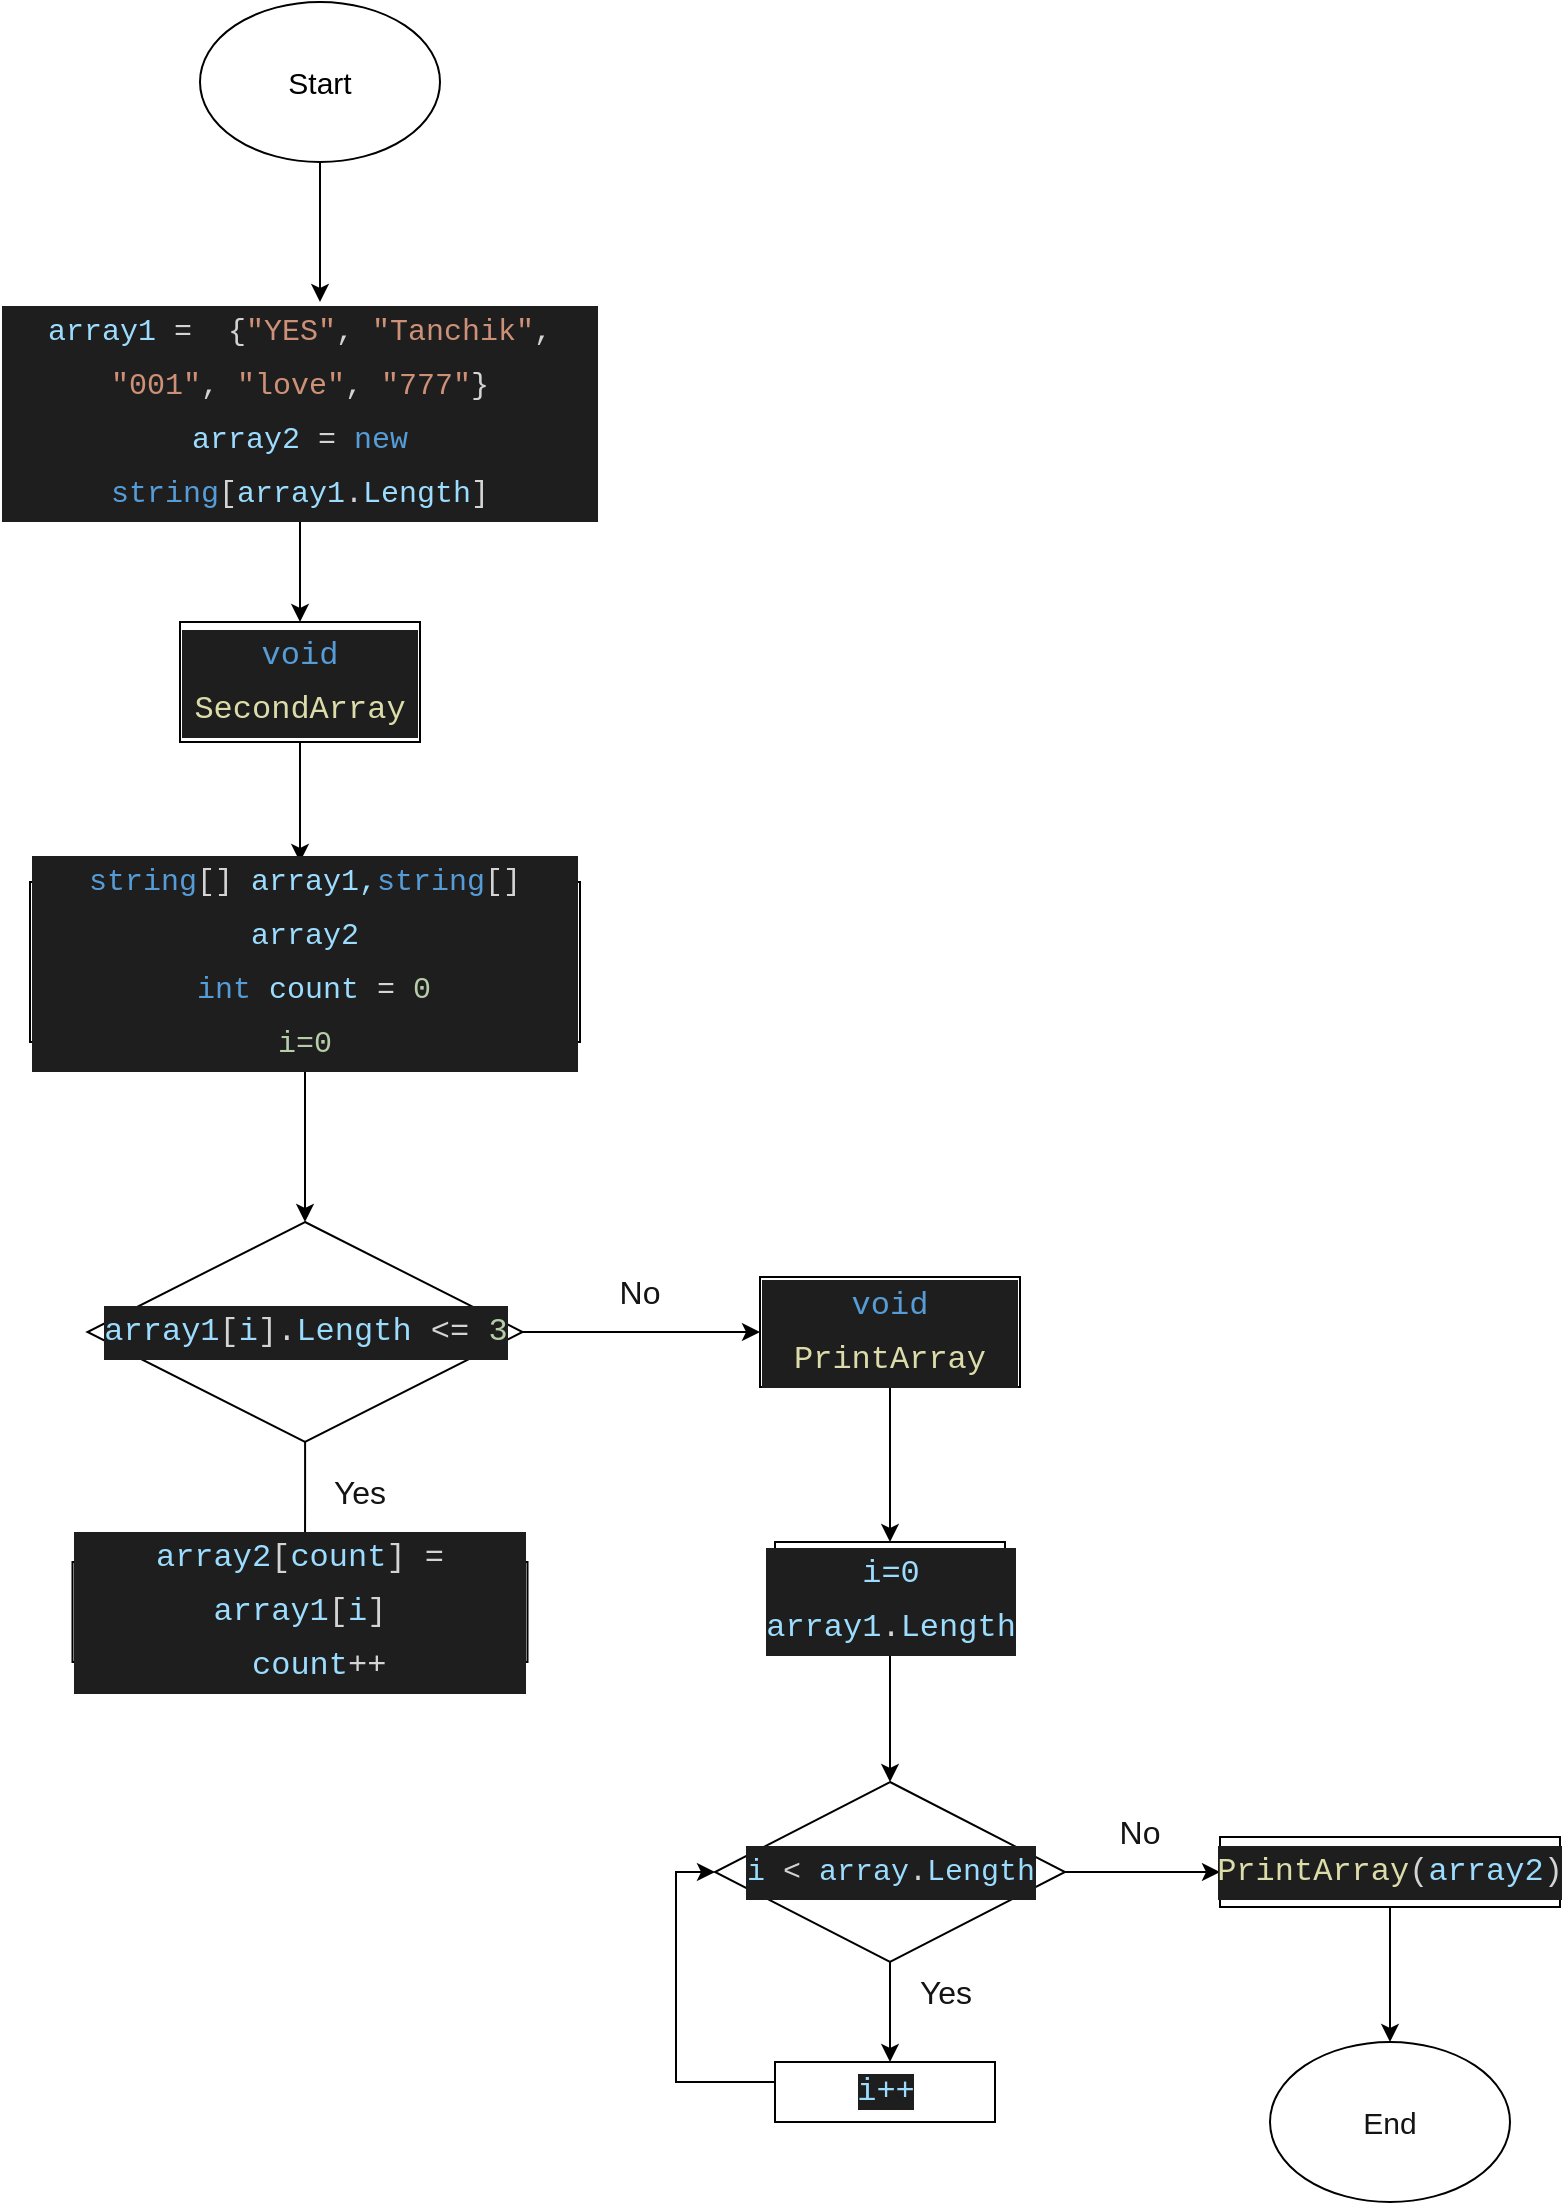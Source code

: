 <mxfile version="20.2.3" type="device"><diagram id="GibqWH78te2hJb7a7KM1" name="Page-1"><mxGraphModel dx="1422" dy="794" grid="1" gridSize="10" guides="1" tooltips="1" connect="1" arrows="1" fold="1" page="1" pageScale="1" pageWidth="827" pageHeight="1169" math="0" shadow="0"><root><mxCell id="0"/><mxCell id="1" parent="0"/><mxCell id="sqIH6D24i1pnVPbXFfH2-3" style="edgeStyle=orthogonalEdgeStyle;rounded=0;orthogonalLoop=1;jettySize=auto;html=1;" edge="1" parent="1" source="sqIH6D24i1pnVPbXFfH2-1"><mxGeometry relative="1" as="geometry"><mxPoint x="160" y="190" as="targetPoint"/><Array as="points"><mxPoint x="160" y="190"/></Array></mxGeometry></mxCell><mxCell id="sqIH6D24i1pnVPbXFfH2-1" value="&lt;font style=&quot;font-size: 15px;&quot;&gt;Start&lt;/font&gt;" style="ellipse;whiteSpace=wrap;html=1;" vertex="1" parent="1"><mxGeometry x="100" y="40" width="120" height="80" as="geometry"/></mxCell><mxCell id="sqIH6D24i1pnVPbXFfH2-5" style="edgeStyle=orthogonalEdgeStyle;rounded=0;orthogonalLoop=1;jettySize=auto;html=1;entryX=0.5;entryY=0;entryDx=0;entryDy=0;fontSize=16;fontColor=#141414;" edge="1" parent="1" source="sqIH6D24i1pnVPbXFfH2-2" target="sqIH6D24i1pnVPbXFfH2-4"><mxGeometry relative="1" as="geometry"/></mxCell><mxCell id="sqIH6D24i1pnVPbXFfH2-2" value="&lt;div style=&quot;color: rgb(212, 212, 212); background-color: rgb(30, 30, 30); font-family: Consolas, &amp;quot;Courier New&amp;quot;, monospace; line-height: 27px; font-size: 15px;&quot;&gt;&lt;font style=&quot;font-size: 15px;&quot;&gt;&lt;span style=&quot;color: rgb(156, 220, 254);&quot;&gt;array1&lt;/span&gt; = &amp;nbsp;{&lt;span style=&quot;color: rgb(206, 145, 120);&quot;&gt;&quot;YES&quot;&lt;/span&gt;, &lt;span style=&quot;color: rgb(206, 145, 120);&quot;&gt;&quot;Tanchik&quot;&lt;/span&gt;, &lt;span style=&quot;color: rgb(206, 145, 120);&quot;&gt;&quot;001&quot;&lt;/span&gt;, &lt;span style=&quot;color: rgb(206, 145, 120);&quot;&gt;&quot;love&quot;&lt;/span&gt;, &lt;span style=&quot;color: rgb(206, 145, 120);&quot;&gt;&quot;777&quot;&lt;/span&gt;}&lt;/font&gt;&lt;/div&gt;&lt;div style=&quot;color: rgb(212, 212, 212); background-color: rgb(30, 30, 30); font-family: Consolas, &amp;quot;Courier New&amp;quot;, monospace; line-height: 27px; font-size: 15px;&quot;&gt;&lt;div style=&quot;line-height: 27px;&quot;&gt;&lt;font style=&quot;font-size: 15px;&quot;&gt;&lt;span style=&quot;color: rgb(156, 220, 254);&quot;&gt;array2&lt;/span&gt; = &lt;span style=&quot;color: rgb(86, 156, 214);&quot;&gt;new&lt;/span&gt; &lt;span style=&quot;color: rgb(86, 156, 214);&quot;&gt;string&lt;/span&gt;[&lt;span style=&quot;color: rgb(156, 220, 254);&quot;&gt;array1&lt;/span&gt;.&lt;span style=&quot;color: rgb(156, 220, 254);&quot;&gt;Length&lt;/span&gt;]&lt;/font&gt;&lt;/div&gt;&lt;/div&gt;" style="rounded=0;whiteSpace=wrap;html=1;strokeColor=none;fillColor=none;" vertex="1" parent="1"><mxGeometry y="200" width="300" height="90" as="geometry"/></mxCell><mxCell id="sqIH6D24i1pnVPbXFfH2-7" style="edgeStyle=orthogonalEdgeStyle;rounded=0;orthogonalLoop=1;jettySize=auto;html=1;fontSize=15;fontColor=#141414;" edge="1" parent="1" source="sqIH6D24i1pnVPbXFfH2-4"><mxGeometry relative="1" as="geometry"><mxPoint x="150" y="470" as="targetPoint"/></mxGeometry></mxCell><mxCell id="sqIH6D24i1pnVPbXFfH2-4" value="&lt;div style=&quot;color: rgb(212, 212, 212); background-color: rgb(30, 30, 30); font-family: Consolas, &amp;quot;Courier New&amp;quot;, monospace; line-height: 27px;&quot;&gt;&lt;span style=&quot;color: #569cd6;&quot;&gt;void&lt;/span&gt; &lt;span style=&quot;color: #dcdcaa;&quot;&gt;SecondArray&lt;/span&gt;&lt;/div&gt;" style="rounded=0;whiteSpace=wrap;html=1;fontSize=16;fontColor=#FAFFFB;fillColor=none;" vertex="1" parent="1"><mxGeometry x="90" y="350" width="120" height="60" as="geometry"/></mxCell><mxCell id="sqIH6D24i1pnVPbXFfH2-9" style="edgeStyle=orthogonalEdgeStyle;rounded=0;orthogonalLoop=1;jettySize=auto;html=1;entryX=0.5;entryY=0;entryDx=0;entryDy=0;fontSize=16;fontColor=#141414;" edge="1" parent="1" source="sqIH6D24i1pnVPbXFfH2-6" target="sqIH6D24i1pnVPbXFfH2-8"><mxGeometry relative="1" as="geometry"/></mxCell><mxCell id="sqIH6D24i1pnVPbXFfH2-6" value="&lt;div style=&quot;color: rgb(212, 212, 212); background-color: rgb(30, 30, 30); font-family: Consolas, &amp;quot;Courier New&amp;quot;, monospace; line-height: 27px; font-size: 15px;&quot;&gt;&lt;font style=&quot;font-size: 15px;&quot;&gt;&lt;span style=&quot;color: rgb(86, 156, 214);&quot;&gt;string&lt;/span&gt;[] &lt;span style=&quot;color: rgb(156, 220, 254);&quot;&gt;array1,&lt;/span&gt;&lt;span style=&quot;color: rgb(86, 156, 214);&quot;&gt;string&lt;/span&gt;[] &lt;span style=&quot;color: rgb(156, 220, 254);&quot;&gt;array2&lt;/span&gt;&lt;/font&gt;&lt;/div&gt;&lt;div style=&quot;color: rgb(212, 212, 212); background-color: rgb(30, 30, 30); font-family: Consolas, &amp;quot;Courier New&amp;quot;, monospace; line-height: 27px; font-size: 15px;&quot;&gt;&lt;font style=&quot;font-size: 15px;&quot;&gt;&lt;span style=&quot;color: rgb(156, 220, 254);&quot;&gt;&amp;nbsp;&lt;/span&gt;&lt;span style=&quot;color: rgb(86, 156, 214);&quot;&gt;int&lt;/span&gt; &lt;span style=&quot;color: rgb(156, 220, 254);&quot;&gt;count&lt;/span&gt; = &lt;span style=&quot;color: rgb(181, 206, 168);&quot;&gt;0&lt;/span&gt;&lt;/font&gt;&lt;/div&gt;&lt;div style=&quot;background-color: rgb(30, 30, 30); font-family: Consolas, &amp;quot;Courier New&amp;quot;, monospace; line-height: 27px; font-size: 15px;&quot;&gt;&lt;font style=&quot;font-size: 15px;&quot; color=&quot;#b5cea8&quot;&gt;i=0&lt;/font&gt;&lt;/div&gt;" style="rounded=0;whiteSpace=wrap;html=1;fontSize=16;fontColor=#141414;fillColor=none;" vertex="1" parent="1"><mxGeometry x="15" y="480" width="275" height="80" as="geometry"/></mxCell><mxCell id="sqIH6D24i1pnVPbXFfH2-11" style="edgeStyle=orthogonalEdgeStyle;rounded=0;orthogonalLoop=1;jettySize=auto;html=1;fontSize=16;fontColor=#141414;" edge="1" parent="1" source="sqIH6D24i1pnVPbXFfH2-8"><mxGeometry relative="1" as="geometry"><mxPoint x="152.5" y="820" as="targetPoint"/></mxGeometry></mxCell><mxCell id="sqIH6D24i1pnVPbXFfH2-15" style="edgeStyle=orthogonalEdgeStyle;rounded=0;orthogonalLoop=1;jettySize=auto;html=1;entryX=0;entryY=0.5;entryDx=0;entryDy=0;fontSize=16;fontColor=#141414;" edge="1" parent="1" source="sqIH6D24i1pnVPbXFfH2-8" target="sqIH6D24i1pnVPbXFfH2-14"><mxGeometry relative="1" as="geometry"/></mxCell><mxCell id="sqIH6D24i1pnVPbXFfH2-8" value="&lt;div style=&quot;color: rgb(212, 212, 212); background-color: rgb(30, 30, 30); font-family: Consolas, &amp;quot;Courier New&amp;quot;, monospace; font-size: 16px; line-height: 27px;&quot;&gt;&lt;span style=&quot;color: #9cdcfe;&quot;&gt;array1&lt;/span&gt;[&lt;span style=&quot;color: #9cdcfe;&quot;&gt;i&lt;/span&gt;].&lt;span style=&quot;color: #9cdcfe;&quot;&gt;Length&lt;/span&gt; &amp;lt;= &lt;span style=&quot;color: #b5cea8;&quot;&gt;3&lt;/span&gt;&lt;/div&gt;" style="rhombus;whiteSpace=wrap;html=1;fontSize=15;fontColor=#141414;fillColor=none;" vertex="1" parent="1"><mxGeometry x="43.75" y="650" width="217.5" height="110" as="geometry"/></mxCell><mxCell id="sqIH6D24i1pnVPbXFfH2-10" value="&lt;div style=&quot;color: rgb(212, 212, 212); background-color: rgb(30, 30, 30); font-family: Consolas, &amp;quot;Courier New&amp;quot;, monospace; line-height: 27px;&quot;&gt;&lt;div&gt;&lt;span style=&quot;color: #9cdcfe;&quot;&gt;array2&lt;/span&gt;[&lt;span style=&quot;color: #9cdcfe;&quot;&gt;count&lt;/span&gt;] = &lt;span style=&quot;color: #9cdcfe;&quot;&gt;array1&lt;/span&gt;[&lt;span style=&quot;color: #9cdcfe;&quot;&gt;i&lt;/span&gt;]&lt;/div&gt;&lt;div&gt;&amp;nbsp;&amp;nbsp;&lt;span style=&quot;color: #9cdcfe;&quot;&gt;count&lt;/span&gt;++&lt;/div&gt;&lt;/div&gt;" style="rounded=0;whiteSpace=wrap;html=1;fontSize=16;fontColor=#141414;fillColor=none;" vertex="1" parent="1"><mxGeometry x="36.25" y="820" width="227.5" height="50" as="geometry"/></mxCell><mxCell id="sqIH6D24i1pnVPbXFfH2-12" value="Yes" style="text;html=1;strokeColor=none;fillColor=none;align=center;verticalAlign=middle;whiteSpace=wrap;rounded=0;fontSize=16;fontColor=#141414;" vertex="1" parent="1"><mxGeometry x="150" y="770" width="60" height="30" as="geometry"/></mxCell><mxCell id="sqIH6D24i1pnVPbXFfH2-13" value="No" style="text;html=1;strokeColor=none;fillColor=none;align=center;verticalAlign=middle;whiteSpace=wrap;rounded=0;fontSize=16;fontColor=#141414;" vertex="1" parent="1"><mxGeometry x="290" y="670" width="60" height="30" as="geometry"/></mxCell><mxCell id="sqIH6D24i1pnVPbXFfH2-17" style="edgeStyle=orthogonalEdgeStyle;rounded=0;orthogonalLoop=1;jettySize=auto;html=1;entryX=0.5;entryY=0;entryDx=0;entryDy=0;fontSize=16;fontColor=#141414;" edge="1" parent="1" source="sqIH6D24i1pnVPbXFfH2-14" target="sqIH6D24i1pnVPbXFfH2-16"><mxGeometry relative="1" as="geometry"/></mxCell><mxCell id="sqIH6D24i1pnVPbXFfH2-14" value="&lt;div style=&quot;color: rgb(212, 212, 212); background-color: rgb(30, 30, 30); font-family: Consolas, &amp;quot;Courier New&amp;quot;, monospace; line-height: 27px;&quot;&gt;&lt;span style=&quot;color: rgb(86, 156, 214);&quot;&gt;void&lt;/span&gt; &lt;span style=&quot;color: rgb(220, 220, 170);&quot;&gt;&lt;font style=&quot;font-size: 16px;&quot;&gt;PrintArray&lt;/font&gt;&lt;/span&gt;&lt;/div&gt;" style="rounded=0;whiteSpace=wrap;html=1;fontSize=16;fontColor=#141414;fillColor=none;" vertex="1" parent="1"><mxGeometry x="380" y="677.5" width="130" height="55" as="geometry"/></mxCell><mxCell id="sqIH6D24i1pnVPbXFfH2-19" style="edgeStyle=orthogonalEdgeStyle;rounded=0;orthogonalLoop=1;jettySize=auto;html=1;entryX=0.5;entryY=0;entryDx=0;entryDy=0;fontSize=15;fontColor=#141414;" edge="1" parent="1" source="sqIH6D24i1pnVPbXFfH2-16" target="sqIH6D24i1pnVPbXFfH2-18"><mxGeometry relative="1" as="geometry"/></mxCell><mxCell id="sqIH6D24i1pnVPbXFfH2-16" value="&lt;font style=&quot;font-size: 16px;&quot;&gt;&lt;br&gt;&lt;/font&gt;&lt;div style=&quot;color: rgb(212, 212, 212); background-color: rgb(30, 30, 30); font-family: Consolas, &amp;quot;Courier New&amp;quot;, monospace; font-weight: normal; line-height: 27px;&quot;&gt;&lt;div&gt;&lt;span style=&quot;color: #9cdcfe;&quot;&gt;&lt;font style=&quot;font-size: 16px;&quot;&gt;i=0&lt;/font&gt;&lt;/span&gt;&lt;/div&gt;&lt;div&gt;&lt;font style=&quot;font-size: 16px;&quot;&gt;&lt;span style=&quot;color: #9cdcfe;&quot;&gt;array1&lt;/span&gt;&lt;span style=&quot;color: #d4d4d4;&quot;&gt;.&lt;/span&gt;&lt;span style=&quot;color: #9cdcfe;&quot;&gt;Length&lt;/span&gt;&lt;/font&gt;&lt;/div&gt;&lt;/div&gt;" style="rounded=0;whiteSpace=wrap;html=1;fontSize=16;fontColor=#141414;fillColor=none;" vertex="1" parent="1"><mxGeometry x="387.5" y="810" width="115" height="40" as="geometry"/></mxCell><mxCell id="sqIH6D24i1pnVPbXFfH2-21" style="edgeStyle=orthogonalEdgeStyle;rounded=0;orthogonalLoop=1;jettySize=auto;html=1;fontSize=15;fontColor=#141414;" edge="1" parent="1" source="sqIH6D24i1pnVPbXFfH2-18"><mxGeometry relative="1" as="geometry"><mxPoint x="445" y="1070" as="targetPoint"/></mxGeometry></mxCell><mxCell id="sqIH6D24i1pnVPbXFfH2-23" style="edgeStyle=orthogonalEdgeStyle;rounded=0;orthogonalLoop=1;jettySize=auto;html=1;entryX=0;entryY=0.5;entryDx=0;entryDy=0;fontSize=16;fontColor=#141414;" edge="1" parent="1" source="sqIH6D24i1pnVPbXFfH2-18" target="sqIH6D24i1pnVPbXFfH2-22"><mxGeometry relative="1" as="geometry"/></mxCell><mxCell id="sqIH6D24i1pnVPbXFfH2-18" value="&lt;div style=&quot;color: rgb(212, 212, 212); background-color: rgb(30, 30, 30); font-family: Consolas, &amp;quot;Courier New&amp;quot;, monospace; line-height: 27px; font-size: 15px;&quot;&gt;&lt;span style=&quot;color: #9cdcfe;&quot;&gt;i&lt;/span&gt; &amp;lt; &lt;span style=&quot;color: #9cdcfe;&quot;&gt;array&lt;/span&gt;.&lt;span style=&quot;color: #9cdcfe;&quot;&gt;Length&lt;/span&gt;&lt;/div&gt;" style="rhombus;whiteSpace=wrap;html=1;fontSize=16;fontColor=#141414;fillColor=none;" vertex="1" parent="1"><mxGeometry x="357.5" y="930" width="175" height="90" as="geometry"/></mxCell><mxCell id="sqIH6D24i1pnVPbXFfH2-26" style="edgeStyle=orthogonalEdgeStyle;rounded=0;orthogonalLoop=1;jettySize=auto;html=1;entryX=0;entryY=0.5;entryDx=0;entryDy=0;fontSize=16;fontColor=#141414;" edge="1" parent="1" source="sqIH6D24i1pnVPbXFfH2-20" target="sqIH6D24i1pnVPbXFfH2-18"><mxGeometry relative="1" as="geometry"><Array as="points"><mxPoint x="338" y="1080"/><mxPoint x="338" y="975"/></Array></mxGeometry></mxCell><mxCell id="sqIH6D24i1pnVPbXFfH2-20" value="&lt;span style=&quot;color: rgb(156, 220, 254); font-family: Consolas, &amp;quot;Courier New&amp;quot;, monospace; font-size: 16px; background-color: rgb(30, 30, 30);&quot;&gt;i++&lt;/span&gt;" style="rounded=0;whiteSpace=wrap;html=1;fontSize=15;fontColor=#141414;fillColor=none;" vertex="1" parent="1"><mxGeometry x="387.5" y="1070" width="110" height="30" as="geometry"/></mxCell><mxCell id="sqIH6D24i1pnVPbXFfH2-25" style="edgeStyle=orthogonalEdgeStyle;rounded=0;orthogonalLoop=1;jettySize=auto;html=1;entryX=0.5;entryY=0;entryDx=0;entryDy=0;fontSize=16;fontColor=#141414;" edge="1" parent="1" source="sqIH6D24i1pnVPbXFfH2-22" target="sqIH6D24i1pnVPbXFfH2-24"><mxGeometry relative="1" as="geometry"/></mxCell><mxCell id="sqIH6D24i1pnVPbXFfH2-22" value="&lt;div style=&quot;color: rgb(212, 212, 212); background-color: rgb(30, 30, 30); font-family: Consolas, &amp;quot;Courier New&amp;quot;, monospace; line-height: 27px; font-size: 16px;&quot;&gt;&lt;span style=&quot;color: rgb(220, 220, 170);&quot;&gt;&lt;font style=&quot;font-size: 16px;&quot;&gt;PrintArray&lt;/font&gt;&lt;/span&gt;&lt;span style=&quot;&quot;&gt;(&lt;/span&gt;&lt;span style=&quot;color: rgb(156, 220, 254);&quot;&gt;array2&lt;/span&gt;&lt;span style=&quot;&quot;&gt;)&lt;/span&gt;&lt;/div&gt;" style="rounded=0;whiteSpace=wrap;html=1;fontSize=15;fontColor=#141414;fillColor=none;" vertex="1" parent="1"><mxGeometry x="610" y="957.5" width="170" height="35" as="geometry"/></mxCell><mxCell id="sqIH6D24i1pnVPbXFfH2-24" value="&lt;font style=&quot;font-size: 15px;&quot;&gt;End&lt;/font&gt;" style="ellipse;whiteSpace=wrap;html=1;fontSize=16;fontColor=#141414;fillColor=none;" vertex="1" parent="1"><mxGeometry x="635" y="1060" width="120" height="80" as="geometry"/></mxCell><mxCell id="sqIH6D24i1pnVPbXFfH2-27" value="Yes" style="text;html=1;strokeColor=none;fillColor=none;align=center;verticalAlign=middle;whiteSpace=wrap;rounded=0;fontSize=16;fontColor=#141414;" vertex="1" parent="1"><mxGeometry x="442.5" y="1020" width="60" height="30" as="geometry"/></mxCell><mxCell id="sqIH6D24i1pnVPbXFfH2-28" value="No" style="text;html=1;strokeColor=none;fillColor=none;align=center;verticalAlign=middle;whiteSpace=wrap;rounded=0;fontSize=16;fontColor=#141414;" vertex="1" parent="1"><mxGeometry x="540" y="940" width="60" height="30" as="geometry"/></mxCell></root></mxGraphModel></diagram></mxfile>